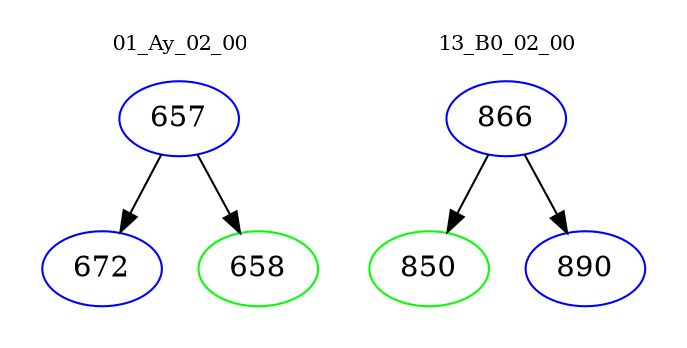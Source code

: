 digraph{
subgraph cluster_0 {
color = white
label = "01_Ay_02_00";
fontsize=10;
T0_657 [label="657", color="blue"]
T0_657 -> T0_672 [color="black"]
T0_672 [label="672", color="blue"]
T0_657 -> T0_658 [color="black"]
T0_658 [label="658", color="green"]
}
subgraph cluster_1 {
color = white
label = "13_B0_02_00";
fontsize=10;
T1_866 [label="866", color="blue"]
T1_866 -> T1_850 [color="black"]
T1_850 [label="850", color="green"]
T1_866 -> T1_890 [color="black"]
T1_890 [label="890", color="blue"]
}
}
